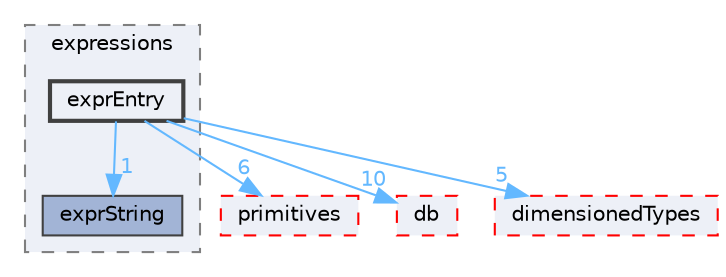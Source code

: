 digraph "src/OpenFOAM/expressions/exprEntry"
{
 // LATEX_PDF_SIZE
  bgcolor="transparent";
  edge [fontname=Helvetica,fontsize=10,labelfontname=Helvetica,labelfontsize=10];
  node [fontname=Helvetica,fontsize=10,shape=box,height=0.2,width=0.4];
  compound=true
  subgraph clusterdir_fa8eb60ad2eb9e73026ecc23442a4b28 {
    graph [ bgcolor="#edf0f7", pencolor="grey50", label="expressions", fontname=Helvetica,fontsize=10 style="filled,dashed", URL="dir_fa8eb60ad2eb9e73026ecc23442a4b28.html",tooltip=""]
  dir_9e204a2a1909bee6647bf96dcf40010d [label="exprString", fillcolor="#a2b4d6", color="grey25", style="filled", URL="dir_9e204a2a1909bee6647bf96dcf40010d.html",tooltip=""];
  dir_717b75f27ac67074cba8ef767cf60063 [label="exprEntry", fillcolor="#edf0f7", color="grey25", style="filled,bold", URL="dir_717b75f27ac67074cba8ef767cf60063.html",tooltip=""];
  }
  dir_3e50f45338116b169052b428016851aa [label="primitives", fillcolor="#edf0f7", color="red", style="filled,dashed", URL="dir_3e50f45338116b169052b428016851aa.html",tooltip=""];
  dir_63c634f7a7cfd679ac26c67fb30fc32f [label="db", fillcolor="#edf0f7", color="red", style="filled,dashed", URL="dir_63c634f7a7cfd679ac26c67fb30fc32f.html",tooltip=""];
  dir_d4979fdf35c07e0caec68718d229a4b4 [label="dimensionedTypes", fillcolor="#edf0f7", color="red", style="filled,dashed", URL="dir_d4979fdf35c07e0caec68718d229a4b4.html",tooltip=""];
  dir_717b75f27ac67074cba8ef767cf60063->dir_3e50f45338116b169052b428016851aa [headlabel="6", labeldistance=1.5 headhref="dir_001206_003069.html" href="dir_001206_003069.html" color="steelblue1" fontcolor="steelblue1"];
  dir_717b75f27ac67074cba8ef767cf60063->dir_63c634f7a7cfd679ac26c67fb30fc32f [headlabel="10", labeldistance=1.5 headhref="dir_001206_000817.html" href="dir_001206_000817.html" color="steelblue1" fontcolor="steelblue1"];
  dir_717b75f27ac67074cba8ef767cf60063->dir_9e204a2a1909bee6647bf96dcf40010d [headlabel="1", labeldistance=1.5 headhref="dir_001206_001212.html" href="dir_001206_001212.html" color="steelblue1" fontcolor="steelblue1"];
  dir_717b75f27ac67074cba8ef767cf60063->dir_d4979fdf35c07e0caec68718d229a4b4 [headlabel="5", labeldistance=1.5 headhref="dir_001206_000949.html" href="dir_001206_000949.html" color="steelblue1" fontcolor="steelblue1"];
}
